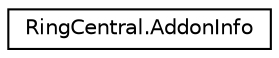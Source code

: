 digraph "Graphical Class Hierarchy"
{
 // LATEX_PDF_SIZE
  edge [fontname="Helvetica",fontsize="10",labelfontname="Helvetica",labelfontsize="10"];
  node [fontname="Helvetica",fontsize="10",shape=record];
  rankdir="LR";
  Node0 [label="RingCentral.AddonInfo",height=0.2,width=0.4,color="black", fillcolor="white", style="filled",URL="$classRingCentral_1_1AddonInfo.html",tooltip=" "];
}
